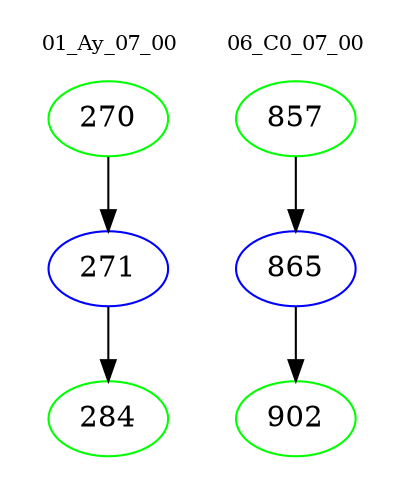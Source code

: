 digraph{
subgraph cluster_0 {
color = white
label = "01_Ay_07_00";
fontsize=10;
T0_270 [label="270", color="green"]
T0_270 -> T0_271 [color="black"]
T0_271 [label="271", color="blue"]
T0_271 -> T0_284 [color="black"]
T0_284 [label="284", color="green"]
}
subgraph cluster_1 {
color = white
label = "06_C0_07_00";
fontsize=10;
T1_857 [label="857", color="green"]
T1_857 -> T1_865 [color="black"]
T1_865 [label="865", color="blue"]
T1_865 -> T1_902 [color="black"]
T1_902 [label="902", color="green"]
}
}
